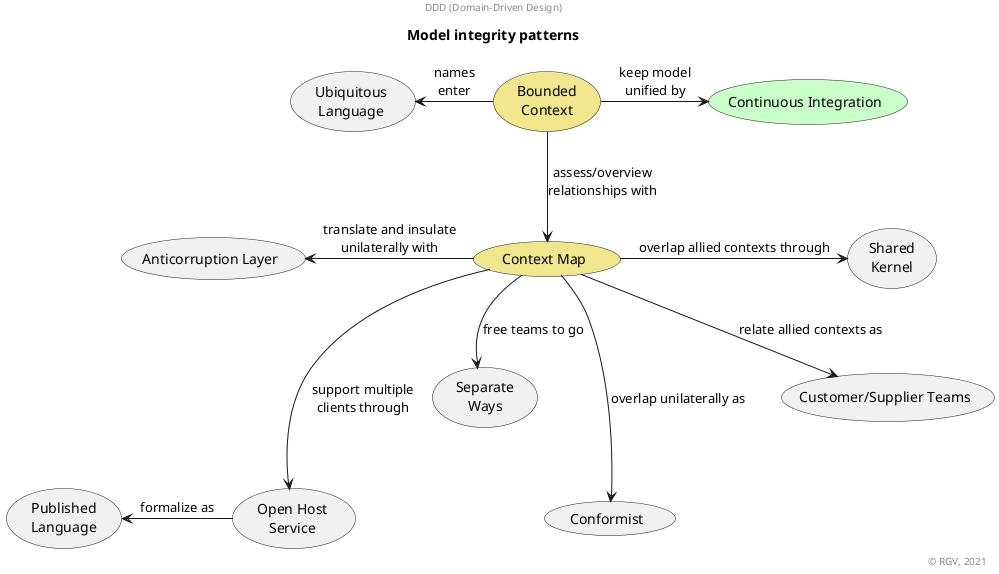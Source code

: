 @startuml
'https://plantuml.com/class-diagram
center header DDD (Domain-Driven Design)
title Model integrity patterns
allowmixing
'''''''''''''

usecase "Bounded\nContext" as BC #khaki

    usecase "Ubiquitous\nLanguage" as UL
    
    usecase "Continuous Integration" as CI #technology
    
    usecase "Context Map" as CM #khaki
    
        usecase "Anticorruption Layer" as AL
        
        usecase "Separate\nWays" as SW
        
        usecase "Open Host\nService" as OHS
        
            usecase "Published\nLanguage" as PL
        
        usecase Conformist
        
        usecase "Customer/Supplier Teams" as CST
        
        usecase "Shared\nKernel" as SK
    
'''''''''''''

BC -l-> UL : names\nenter
BC -r-> CI : keep model\nunified by
BC --> CM : assess/overview\nrelationships with
    CM -l-> AL : translate and insulate\nunilaterally with
    CM --> SW : free teams to go
    CM ---> OHS : support multiple\nclients through
        OHS -l-> PL : formalize as
    CM ---> Conformist : overlap unilaterally as
    CM --> CST : relate allied contexts as
    CM -r-> SK : overlap allied contexts through

'''''''''''''
right footer © RGV, 2021
@enduml